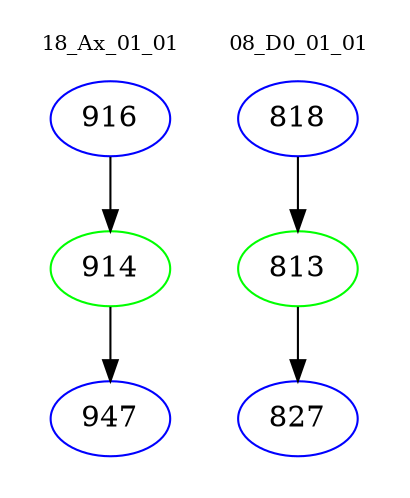 digraph{
subgraph cluster_0 {
color = white
label = "18_Ax_01_01";
fontsize=10;
T0_916 [label="916", color="blue"]
T0_916 -> T0_914 [color="black"]
T0_914 [label="914", color="green"]
T0_914 -> T0_947 [color="black"]
T0_947 [label="947", color="blue"]
}
subgraph cluster_1 {
color = white
label = "08_D0_01_01";
fontsize=10;
T1_818 [label="818", color="blue"]
T1_818 -> T1_813 [color="black"]
T1_813 [label="813", color="green"]
T1_813 -> T1_827 [color="black"]
T1_827 [label="827", color="blue"]
}
}
